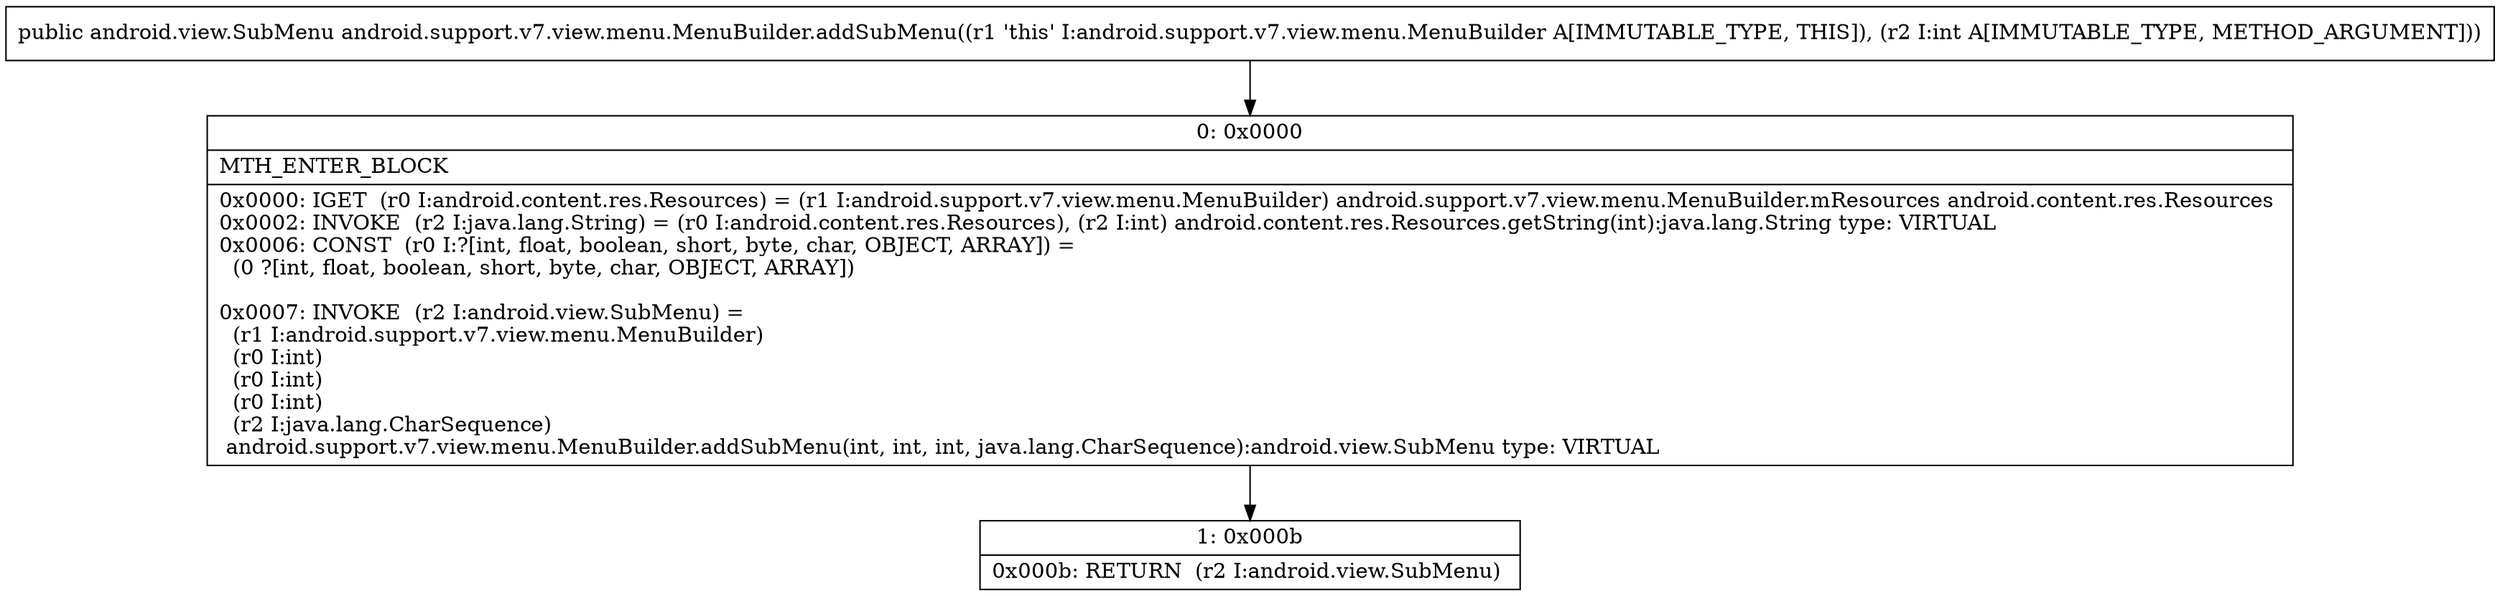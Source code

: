 digraph "CFG forandroid.support.v7.view.menu.MenuBuilder.addSubMenu(I)Landroid\/view\/SubMenu;" {
Node_0 [shape=record,label="{0\:\ 0x0000|MTH_ENTER_BLOCK\l|0x0000: IGET  (r0 I:android.content.res.Resources) = (r1 I:android.support.v7.view.menu.MenuBuilder) android.support.v7.view.menu.MenuBuilder.mResources android.content.res.Resources \l0x0002: INVOKE  (r2 I:java.lang.String) = (r0 I:android.content.res.Resources), (r2 I:int) android.content.res.Resources.getString(int):java.lang.String type: VIRTUAL \l0x0006: CONST  (r0 I:?[int, float, boolean, short, byte, char, OBJECT, ARRAY]) = \l  (0 ?[int, float, boolean, short, byte, char, OBJECT, ARRAY])\l \l0x0007: INVOKE  (r2 I:android.view.SubMenu) = \l  (r1 I:android.support.v7.view.menu.MenuBuilder)\l  (r0 I:int)\l  (r0 I:int)\l  (r0 I:int)\l  (r2 I:java.lang.CharSequence)\l android.support.v7.view.menu.MenuBuilder.addSubMenu(int, int, int, java.lang.CharSequence):android.view.SubMenu type: VIRTUAL \l}"];
Node_1 [shape=record,label="{1\:\ 0x000b|0x000b: RETURN  (r2 I:android.view.SubMenu) \l}"];
MethodNode[shape=record,label="{public android.view.SubMenu android.support.v7.view.menu.MenuBuilder.addSubMenu((r1 'this' I:android.support.v7.view.menu.MenuBuilder A[IMMUTABLE_TYPE, THIS]), (r2 I:int A[IMMUTABLE_TYPE, METHOD_ARGUMENT])) }"];
MethodNode -> Node_0;
Node_0 -> Node_1;
}

